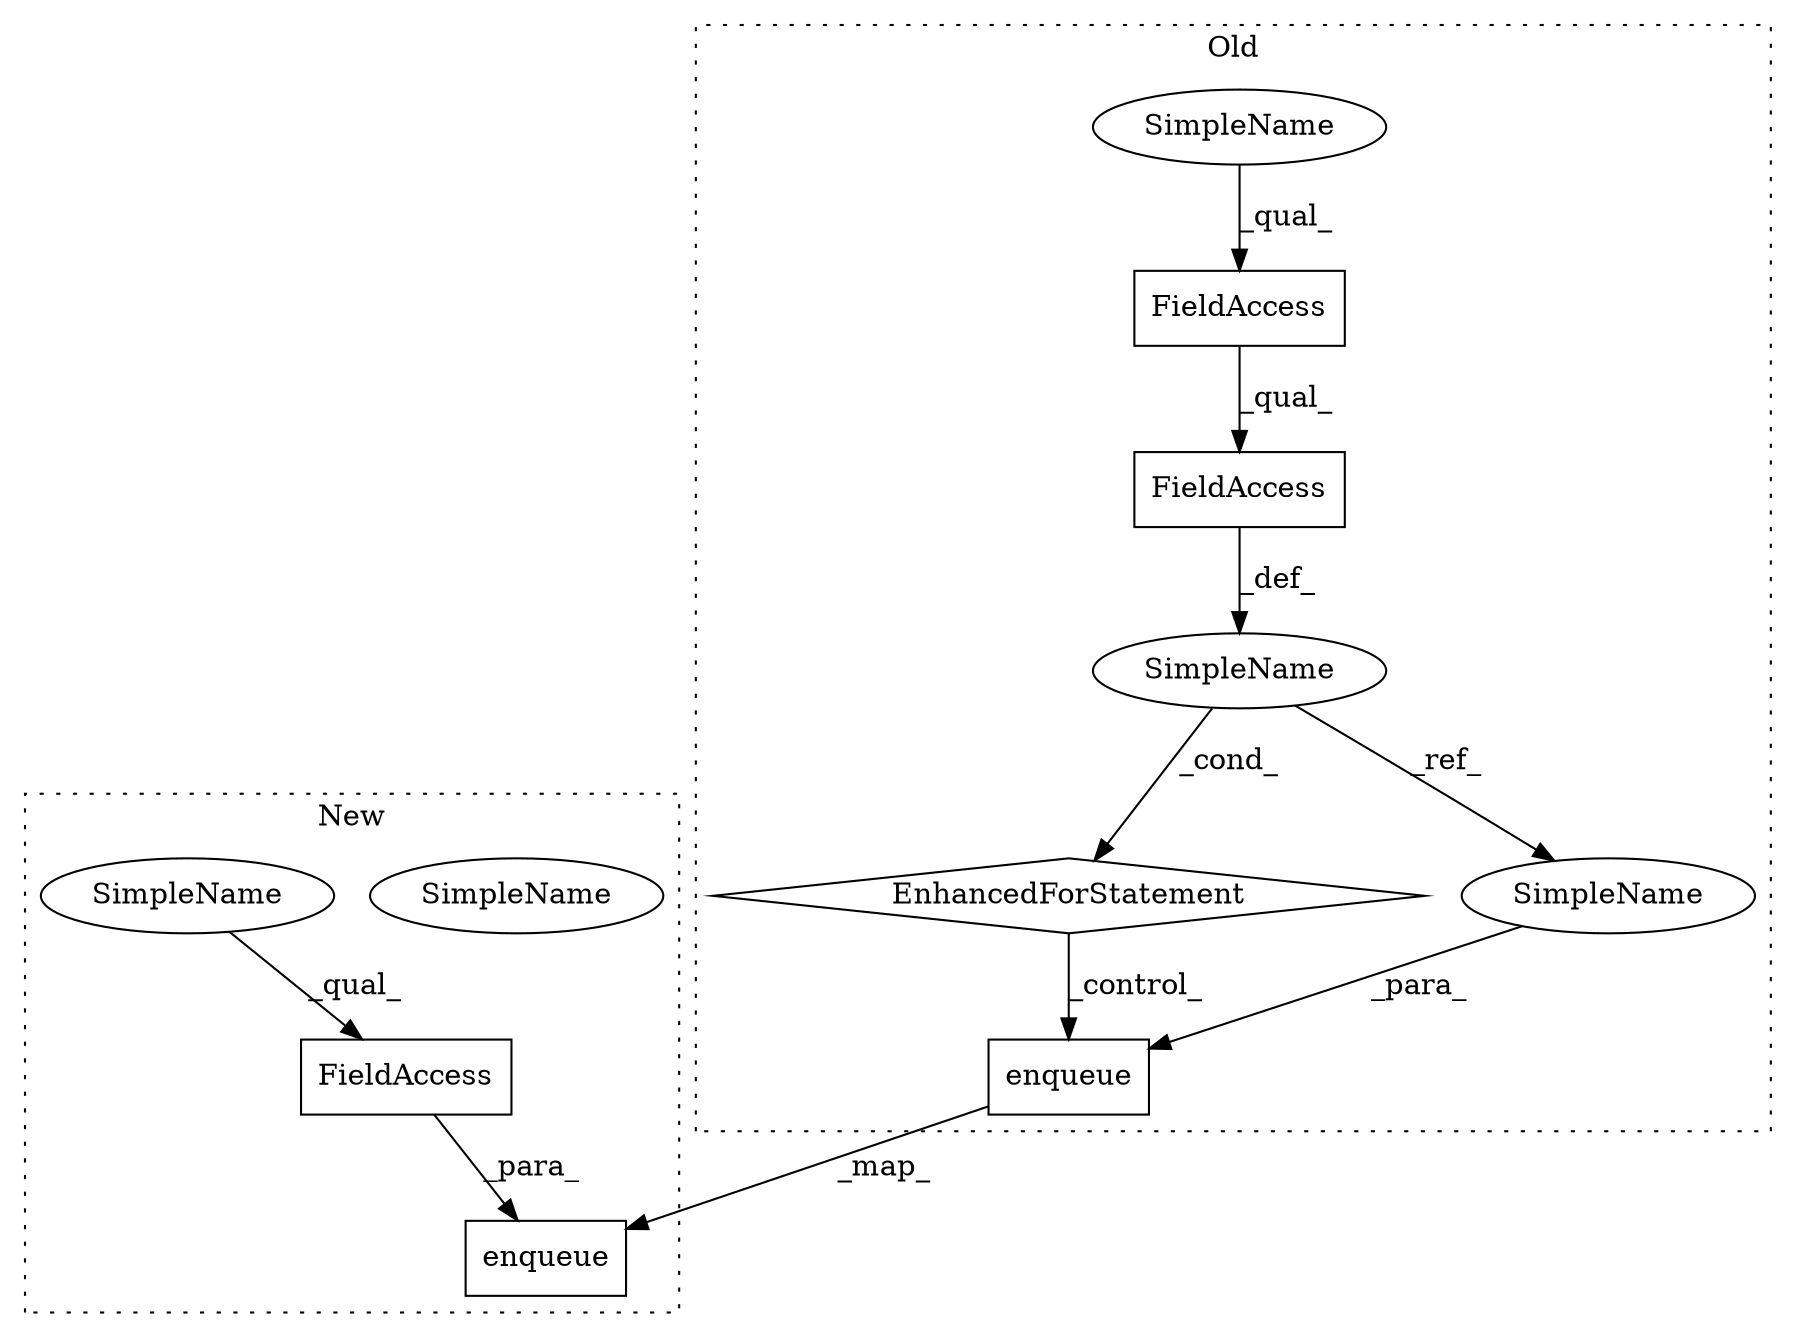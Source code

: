 digraph G {
subgraph cluster0 {
1 [label="enqueue" a="32" s="1608,1621" l="8,1" shape="box"];
3 [label="EnhancedForStatement" a="70" s="1489,1579" l="57,2" shape="diamond"];
4 [label="SimpleName" a="42" s="1550" l="5" shape="ellipse"];
7 [label="FieldAccess" a="22" s="1558" l="21" shape="box"];
8 [label="FieldAccess" a="22" s="1558" l="14" shape="box"];
9 [label="SimpleName" a="42" s="1558" l="3" shape="ellipse"];
10 [label="SimpleName" a="42" s="1616" l="5" shape="ellipse"];
label = "Old";
style="dotted";
}
subgraph cluster1 {
2 [label="enqueue" a="32" s="1496,1513" l="8,1" shape="box"];
5 [label="FieldAccess" a="22" s="1504" l="9" shape="box"];
6 [label="SimpleName" a="42" s="1504" l="3" shape="ellipse"];
11 [label="SimpleName" a="42" s="1504" l="3" shape="ellipse"];
label = "New";
style="dotted";
}
1 -> 2 [label="_map_"];
3 -> 1 [label="_control_"];
4 -> 3 [label="_cond_"];
4 -> 10 [label="_ref_"];
5 -> 2 [label="_para_"];
7 -> 4 [label="_def_"];
8 -> 7 [label="_qual_"];
9 -> 8 [label="_qual_"];
10 -> 1 [label="_para_"];
11 -> 5 [label="_qual_"];
}